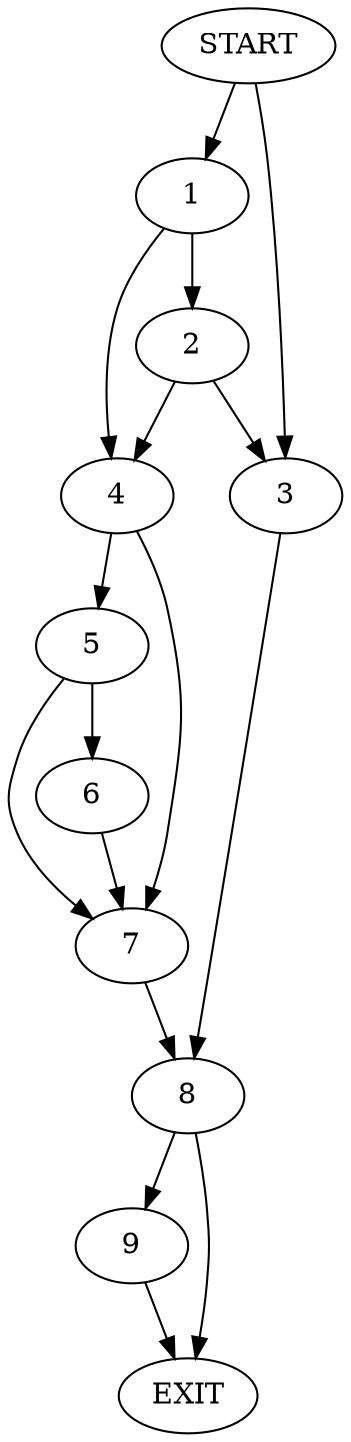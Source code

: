 digraph { 
0 [label="START"];
1;
2;
3;
4;
5;
6;
7;
8;
9;
10[label="EXIT"];
0 -> 3;
0 -> 1;
1 -> 2;
1 -> 4;
2 -> 3;
2 -> 4;
3 -> 8;
4 -> 5;
4 -> 7;
5 -> 6;
5 -> 7;
6 -> 7;
7 -> 8;
8 -> 9;
8 -> 10;
9 -> 10;
}